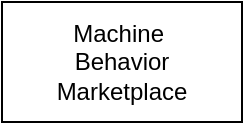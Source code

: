 <mxfile version="10.4.8" type="github"><diagram id="FyKLwY2rC09LsQtiZAwr" name="Page-1"><mxGraphModel dx="711" dy="602" grid="1" gridSize="10" guides="1" tooltips="1" connect="1" arrows="1" fold="1" page="1" pageScale="1" pageWidth="850" pageHeight="1100" math="0" shadow="0"><root><mxCell id="0"/><mxCell id="1" parent="0"/><mxCell id="XmHrJWyt_M7lHS0KrHwF-1" value="" style="rounded=0;whiteSpace=wrap;html=1;" vertex="1" parent="1"><mxGeometry x="360" y="170" width="120" height="60" as="geometry"/></mxCell><mxCell id="XmHrJWyt_M7lHS0KrHwF-2" value="Machine&amp;nbsp;&lt;br&gt;Behavior&lt;br&gt;Marketplace&lt;br&gt;" style="text;html=1;strokeColor=none;fillColor=none;align=center;verticalAlign=middle;whiteSpace=wrap;rounded=0;" vertex="1" parent="1"><mxGeometry x="400" y="190" width="40" height="20" as="geometry"/></mxCell></root></mxGraphModel></diagram></mxfile>